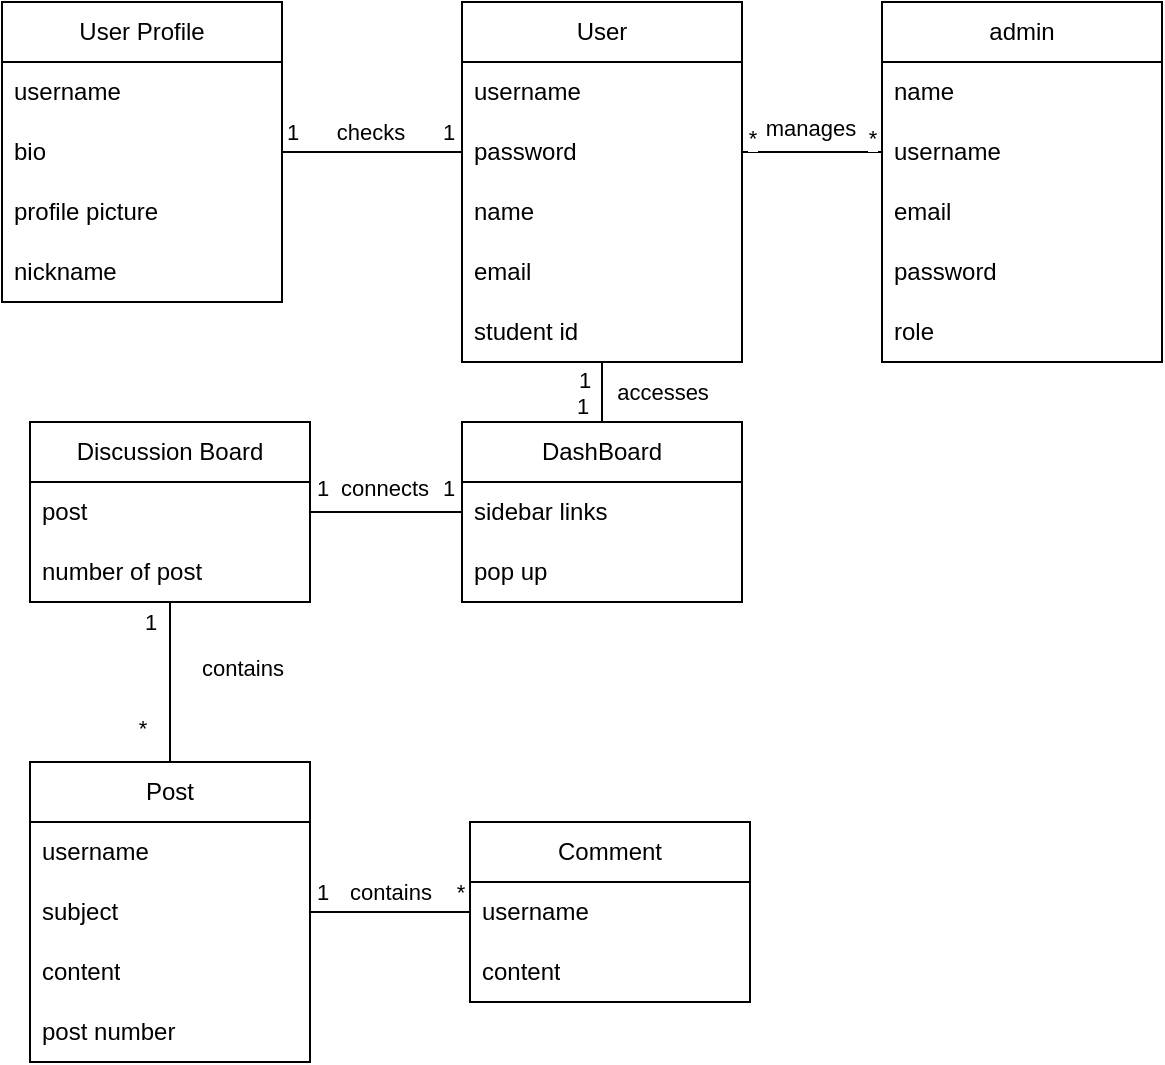 <mxfile version="24.7.6">
  <diagram name="Page-1" id="4V_d4M6ZX1H0y2R9pWgd">
    <mxGraphModel dx="1674" dy="893" grid="1" gridSize="10" guides="1" tooltips="1" connect="1" arrows="1" fold="1" page="1" pageScale="1" pageWidth="827" pageHeight="1169" math="0" shadow="0">
      <root>
        <mxCell id="0" />
        <mxCell id="1" parent="0" />
        <mxCell id="TwjBwFZyWJkmwNgo-fRX-47" style="edgeStyle=orthogonalEdgeStyle;shape=connector;rounded=0;orthogonalLoop=1;jettySize=auto;html=1;strokeColor=default;align=center;verticalAlign=middle;fontFamily=Helvetica;fontSize=11;fontColor=default;labelBackgroundColor=default;endArrow=none;endFill=0;" edge="1" parent="1" source="TwjBwFZyWJkmwNgo-fRX-1" target="TwjBwFZyWJkmwNgo-fRX-34">
          <mxGeometry relative="1" as="geometry" />
        </mxCell>
        <mxCell id="TwjBwFZyWJkmwNgo-fRX-1" value="User" style="swimlane;fontStyle=0;childLayout=stackLayout;horizontal=1;startSize=30;horizontalStack=0;resizeParent=1;resizeParentMax=0;resizeLast=0;collapsible=1;marginBottom=0;whiteSpace=wrap;html=1;" vertex="1" parent="1">
          <mxGeometry x="340" y="270" width="140" height="180" as="geometry" />
        </mxCell>
        <mxCell id="TwjBwFZyWJkmwNgo-fRX-2" value="username" style="text;strokeColor=none;fillColor=none;align=left;verticalAlign=middle;spacingLeft=4;spacingRight=4;overflow=hidden;points=[[0,0.5],[1,0.5]];portConstraint=eastwest;rotatable=0;whiteSpace=wrap;html=1;" vertex="1" parent="TwjBwFZyWJkmwNgo-fRX-1">
          <mxGeometry y="30" width="140" height="30" as="geometry" />
        </mxCell>
        <mxCell id="TwjBwFZyWJkmwNgo-fRX-3" value="password" style="text;strokeColor=none;fillColor=none;align=left;verticalAlign=middle;spacingLeft=4;spacingRight=4;overflow=hidden;points=[[0,0.5],[1,0.5]];portConstraint=eastwest;rotatable=0;whiteSpace=wrap;html=1;" vertex="1" parent="TwjBwFZyWJkmwNgo-fRX-1">
          <mxGeometry y="60" width="140" height="30" as="geometry" />
        </mxCell>
        <mxCell id="TwjBwFZyWJkmwNgo-fRX-8" value="name" style="text;strokeColor=none;fillColor=none;align=left;verticalAlign=middle;spacingLeft=4;spacingRight=4;overflow=hidden;points=[[0,0.5],[1,0.5]];portConstraint=eastwest;rotatable=0;whiteSpace=wrap;html=1;" vertex="1" parent="TwjBwFZyWJkmwNgo-fRX-1">
          <mxGeometry y="90" width="140" height="30" as="geometry" />
        </mxCell>
        <mxCell id="TwjBwFZyWJkmwNgo-fRX-9" value="email" style="text;strokeColor=none;fillColor=none;align=left;verticalAlign=middle;spacingLeft=4;spacingRight=4;overflow=hidden;points=[[0,0.5],[1,0.5]];portConstraint=eastwest;rotatable=0;whiteSpace=wrap;html=1;" vertex="1" parent="TwjBwFZyWJkmwNgo-fRX-1">
          <mxGeometry y="120" width="140" height="30" as="geometry" />
        </mxCell>
        <mxCell id="TwjBwFZyWJkmwNgo-fRX-54" value="student id" style="text;strokeColor=none;fillColor=none;align=left;verticalAlign=middle;spacingLeft=4;spacingRight=4;overflow=hidden;points=[[0,0.5],[1,0.5]];portConstraint=eastwest;rotatable=0;whiteSpace=wrap;html=1;" vertex="1" parent="TwjBwFZyWJkmwNgo-fRX-1">
          <mxGeometry y="150" width="140" height="30" as="geometry" />
        </mxCell>
        <mxCell id="TwjBwFZyWJkmwNgo-fRX-11" value="User Profile" style="swimlane;fontStyle=0;childLayout=stackLayout;horizontal=1;startSize=30;horizontalStack=0;resizeParent=1;resizeParentMax=0;resizeLast=0;collapsible=1;marginBottom=0;whiteSpace=wrap;html=1;" vertex="1" parent="1">
          <mxGeometry x="110" y="270" width="140" height="150" as="geometry" />
        </mxCell>
        <mxCell id="TwjBwFZyWJkmwNgo-fRX-12" value="username" style="text;strokeColor=none;fillColor=none;align=left;verticalAlign=middle;spacingLeft=4;spacingRight=4;overflow=hidden;points=[[0,0.5],[1,0.5]];portConstraint=eastwest;rotatable=0;whiteSpace=wrap;html=1;" vertex="1" parent="TwjBwFZyWJkmwNgo-fRX-11">
          <mxGeometry y="30" width="140" height="30" as="geometry" />
        </mxCell>
        <mxCell id="TwjBwFZyWJkmwNgo-fRX-13" value="bio" style="text;strokeColor=none;fillColor=none;align=left;verticalAlign=middle;spacingLeft=4;spacingRight=4;overflow=hidden;points=[[0,0.5],[1,0.5]];portConstraint=eastwest;rotatable=0;whiteSpace=wrap;html=1;" vertex="1" parent="TwjBwFZyWJkmwNgo-fRX-11">
          <mxGeometry y="60" width="140" height="30" as="geometry" />
        </mxCell>
        <mxCell id="TwjBwFZyWJkmwNgo-fRX-14" value="profile picture&amp;nbsp;" style="text;strokeColor=none;fillColor=none;align=left;verticalAlign=middle;spacingLeft=4;spacingRight=4;overflow=hidden;points=[[0,0.5],[1,0.5]];portConstraint=eastwest;rotatable=0;whiteSpace=wrap;html=1;" vertex="1" parent="TwjBwFZyWJkmwNgo-fRX-11">
          <mxGeometry y="90" width="140" height="30" as="geometry" />
        </mxCell>
        <mxCell id="TwjBwFZyWJkmwNgo-fRX-55" value="nickname" style="text;strokeColor=none;fillColor=none;align=left;verticalAlign=middle;spacingLeft=4;spacingRight=4;overflow=hidden;points=[[0,0.5],[1,0.5]];portConstraint=eastwest;rotatable=0;whiteSpace=wrap;html=1;" vertex="1" parent="TwjBwFZyWJkmwNgo-fRX-11">
          <mxGeometry y="120" width="140" height="30" as="geometry" />
        </mxCell>
        <mxCell id="TwjBwFZyWJkmwNgo-fRX-16" value="Discussion Board" style="swimlane;fontStyle=0;childLayout=stackLayout;horizontal=1;startSize=30;horizontalStack=0;resizeParent=1;resizeParentMax=0;resizeLast=0;collapsible=1;marginBottom=0;whiteSpace=wrap;html=1;" vertex="1" parent="1">
          <mxGeometry x="124" y="480" width="140" height="90" as="geometry" />
        </mxCell>
        <mxCell id="TwjBwFZyWJkmwNgo-fRX-17" value="post" style="text;strokeColor=none;fillColor=none;align=left;verticalAlign=middle;spacingLeft=4;spacingRight=4;overflow=hidden;points=[[0,0.5],[1,0.5]];portConstraint=eastwest;rotatable=0;whiteSpace=wrap;html=1;" vertex="1" parent="TwjBwFZyWJkmwNgo-fRX-16">
          <mxGeometry y="30" width="140" height="30" as="geometry" />
        </mxCell>
        <mxCell id="TwjBwFZyWJkmwNgo-fRX-32" value="number of post" style="text;strokeColor=none;fillColor=none;align=left;verticalAlign=middle;spacingLeft=4;spacingRight=4;overflow=hidden;points=[[0,0.5],[1,0.5]];portConstraint=eastwest;rotatable=0;whiteSpace=wrap;html=1;" vertex="1" parent="TwjBwFZyWJkmwNgo-fRX-16">
          <mxGeometry y="60" width="140" height="30" as="geometry" />
        </mxCell>
        <mxCell id="TwjBwFZyWJkmwNgo-fRX-21" value="Post" style="swimlane;fontStyle=0;childLayout=stackLayout;horizontal=1;startSize=30;horizontalStack=0;resizeParent=1;resizeParentMax=0;resizeLast=0;collapsible=1;marginBottom=0;whiteSpace=wrap;html=1;" vertex="1" parent="1">
          <mxGeometry x="124" y="650" width="140" height="150" as="geometry" />
        </mxCell>
        <mxCell id="TwjBwFZyWJkmwNgo-fRX-22" value="username" style="text;strokeColor=none;fillColor=none;align=left;verticalAlign=middle;spacingLeft=4;spacingRight=4;overflow=hidden;points=[[0,0.5],[1,0.5]];portConstraint=eastwest;rotatable=0;whiteSpace=wrap;html=1;" vertex="1" parent="TwjBwFZyWJkmwNgo-fRX-21">
          <mxGeometry y="30" width="140" height="30" as="geometry" />
        </mxCell>
        <mxCell id="TwjBwFZyWJkmwNgo-fRX-23" value="subject" style="text;strokeColor=none;fillColor=none;align=left;verticalAlign=middle;spacingLeft=4;spacingRight=4;overflow=hidden;points=[[0,0.5],[1,0.5]];portConstraint=eastwest;rotatable=0;whiteSpace=wrap;html=1;" vertex="1" parent="TwjBwFZyWJkmwNgo-fRX-21">
          <mxGeometry y="60" width="140" height="30" as="geometry" />
        </mxCell>
        <mxCell id="TwjBwFZyWJkmwNgo-fRX-24" value="content" style="text;strokeColor=none;fillColor=none;align=left;verticalAlign=middle;spacingLeft=4;spacingRight=4;overflow=hidden;points=[[0,0.5],[1,0.5]];portConstraint=eastwest;rotatable=0;whiteSpace=wrap;html=1;" vertex="1" parent="TwjBwFZyWJkmwNgo-fRX-21">
          <mxGeometry y="90" width="140" height="30" as="geometry" />
        </mxCell>
        <mxCell id="TwjBwFZyWJkmwNgo-fRX-25" value="post number" style="text;strokeColor=none;fillColor=none;align=left;verticalAlign=middle;spacingLeft=4;spacingRight=4;overflow=hidden;points=[[0,0.5],[1,0.5]];portConstraint=eastwest;rotatable=0;whiteSpace=wrap;html=1;" vertex="1" parent="TwjBwFZyWJkmwNgo-fRX-21">
          <mxGeometry y="120" width="140" height="30" as="geometry" />
        </mxCell>
        <mxCell id="TwjBwFZyWJkmwNgo-fRX-26" value="admin" style="swimlane;fontStyle=0;childLayout=stackLayout;horizontal=1;startSize=30;horizontalStack=0;resizeParent=1;resizeParentMax=0;resizeLast=0;collapsible=1;marginBottom=0;whiteSpace=wrap;html=1;" vertex="1" parent="1">
          <mxGeometry x="550" y="270" width="140" height="180" as="geometry" />
        </mxCell>
        <mxCell id="TwjBwFZyWJkmwNgo-fRX-27" value="name" style="text;strokeColor=none;fillColor=none;align=left;verticalAlign=middle;spacingLeft=4;spacingRight=4;overflow=hidden;points=[[0,0.5],[1,0.5]];portConstraint=eastwest;rotatable=0;whiteSpace=wrap;html=1;" vertex="1" parent="TwjBwFZyWJkmwNgo-fRX-26">
          <mxGeometry y="30" width="140" height="30" as="geometry" />
        </mxCell>
        <mxCell id="TwjBwFZyWJkmwNgo-fRX-28" value="username" style="text;strokeColor=none;fillColor=none;align=left;verticalAlign=middle;spacingLeft=4;spacingRight=4;overflow=hidden;points=[[0,0.5],[1,0.5]];portConstraint=eastwest;rotatable=0;whiteSpace=wrap;html=1;" vertex="1" parent="TwjBwFZyWJkmwNgo-fRX-26">
          <mxGeometry y="60" width="140" height="30" as="geometry" />
        </mxCell>
        <mxCell id="TwjBwFZyWJkmwNgo-fRX-29" value="email" style="text;strokeColor=none;fillColor=none;align=left;verticalAlign=middle;spacingLeft=4;spacingRight=4;overflow=hidden;points=[[0,0.5],[1,0.5]];portConstraint=eastwest;rotatable=0;whiteSpace=wrap;html=1;" vertex="1" parent="TwjBwFZyWJkmwNgo-fRX-26">
          <mxGeometry y="90" width="140" height="30" as="geometry" />
        </mxCell>
        <mxCell id="TwjBwFZyWJkmwNgo-fRX-30" value="password" style="text;strokeColor=none;fillColor=none;align=left;verticalAlign=middle;spacingLeft=4;spacingRight=4;overflow=hidden;points=[[0,0.5],[1,0.5]];portConstraint=eastwest;rotatable=0;whiteSpace=wrap;html=1;" vertex="1" parent="TwjBwFZyWJkmwNgo-fRX-26">
          <mxGeometry y="120" width="140" height="30" as="geometry" />
        </mxCell>
        <mxCell id="TwjBwFZyWJkmwNgo-fRX-33" value="role" style="text;strokeColor=none;fillColor=none;align=left;verticalAlign=middle;spacingLeft=4;spacingRight=4;overflow=hidden;points=[[0,0.5],[1,0.5]];portConstraint=eastwest;rotatable=0;whiteSpace=wrap;html=1;" vertex="1" parent="TwjBwFZyWJkmwNgo-fRX-26">
          <mxGeometry y="150" width="140" height="30" as="geometry" />
        </mxCell>
        <mxCell id="TwjBwFZyWJkmwNgo-fRX-34" value="DashBoard" style="swimlane;fontStyle=0;childLayout=stackLayout;horizontal=1;startSize=30;horizontalStack=0;resizeParent=1;resizeParentMax=0;resizeLast=0;collapsible=1;marginBottom=0;whiteSpace=wrap;html=1;" vertex="1" parent="1">
          <mxGeometry x="340" y="480" width="140" height="90" as="geometry" />
        </mxCell>
        <mxCell id="TwjBwFZyWJkmwNgo-fRX-35" value="sidebar links" style="text;strokeColor=none;fillColor=none;align=left;verticalAlign=middle;spacingLeft=4;spacingRight=4;overflow=hidden;points=[[0,0.5],[1,0.5]];portConstraint=eastwest;rotatable=0;whiteSpace=wrap;html=1;" vertex="1" parent="TwjBwFZyWJkmwNgo-fRX-34">
          <mxGeometry y="30" width="140" height="30" as="geometry" />
        </mxCell>
        <mxCell id="TwjBwFZyWJkmwNgo-fRX-36" value="pop up" style="text;strokeColor=none;fillColor=none;align=left;verticalAlign=middle;spacingLeft=4;spacingRight=4;overflow=hidden;points=[[0,0.5],[1,0.5]];portConstraint=eastwest;rotatable=0;whiteSpace=wrap;html=1;" vertex="1" parent="TwjBwFZyWJkmwNgo-fRX-34">
          <mxGeometry y="60" width="140" height="30" as="geometry" />
        </mxCell>
        <mxCell id="TwjBwFZyWJkmwNgo-fRX-40" style="edgeStyle=orthogonalEdgeStyle;rounded=0;orthogonalLoop=1;jettySize=auto;html=1;exitX=1;exitY=0.5;exitDx=0;exitDy=0;entryX=0;entryY=0.5;entryDx=0;entryDy=0;endArrow=none;endFill=0;" edge="1" parent="1" source="TwjBwFZyWJkmwNgo-fRX-13" target="TwjBwFZyWJkmwNgo-fRX-3">
          <mxGeometry relative="1" as="geometry" />
        </mxCell>
        <mxCell id="TwjBwFZyWJkmwNgo-fRX-43" style="edgeStyle=orthogonalEdgeStyle;rounded=0;orthogonalLoop=1;jettySize=auto;html=1;endArrow=none;endFill=0;" edge="1" parent="1" source="TwjBwFZyWJkmwNgo-fRX-21" target="TwjBwFZyWJkmwNgo-fRX-16">
          <mxGeometry relative="1" as="geometry" />
        </mxCell>
        <mxCell id="TwjBwFZyWJkmwNgo-fRX-45" style="edgeStyle=orthogonalEdgeStyle;shape=connector;rounded=0;orthogonalLoop=1;jettySize=auto;html=1;exitX=1;exitY=0.5;exitDx=0;exitDy=0;entryX=0;entryY=0.5;entryDx=0;entryDy=0;strokeColor=default;align=center;verticalAlign=middle;fontFamily=Helvetica;fontSize=11;fontColor=default;labelBackgroundColor=default;endArrow=none;endFill=0;" edge="1" parent="1" source="TwjBwFZyWJkmwNgo-fRX-3" target="TwjBwFZyWJkmwNgo-fRX-28">
          <mxGeometry relative="1" as="geometry" />
        </mxCell>
        <mxCell id="TwjBwFZyWJkmwNgo-fRX-53" style="edgeStyle=orthogonalEdgeStyle;shape=connector;rounded=0;orthogonalLoop=1;jettySize=auto;html=1;entryX=1;entryY=0.5;entryDx=0;entryDy=0;strokeColor=default;align=center;verticalAlign=middle;fontFamily=Helvetica;fontSize=11;fontColor=default;labelBackgroundColor=default;endArrow=none;endFill=0;" edge="1" parent="1" source="TwjBwFZyWJkmwNgo-fRX-35" target="TwjBwFZyWJkmwNgo-fRX-17">
          <mxGeometry relative="1" as="geometry" />
        </mxCell>
        <mxCell id="TwjBwFZyWJkmwNgo-fRX-59" value="Comment" style="swimlane;fontStyle=0;childLayout=stackLayout;horizontal=1;startSize=30;horizontalStack=0;resizeParent=1;resizeParentMax=0;resizeLast=0;collapsible=1;marginBottom=0;whiteSpace=wrap;html=1;" vertex="1" parent="1">
          <mxGeometry x="344" y="680" width="140" height="90" as="geometry" />
        </mxCell>
        <mxCell id="TwjBwFZyWJkmwNgo-fRX-60" value="username" style="text;strokeColor=none;fillColor=none;align=left;verticalAlign=middle;spacingLeft=4;spacingRight=4;overflow=hidden;points=[[0,0.5],[1,0.5]];portConstraint=eastwest;rotatable=0;whiteSpace=wrap;html=1;" vertex="1" parent="TwjBwFZyWJkmwNgo-fRX-59">
          <mxGeometry y="30" width="140" height="30" as="geometry" />
        </mxCell>
        <mxCell id="TwjBwFZyWJkmwNgo-fRX-62" value="content" style="text;strokeColor=none;fillColor=none;align=left;verticalAlign=middle;spacingLeft=4;spacingRight=4;overflow=hidden;points=[[0,0.5],[1,0.5]];portConstraint=eastwest;rotatable=0;whiteSpace=wrap;html=1;" vertex="1" parent="TwjBwFZyWJkmwNgo-fRX-59">
          <mxGeometry y="60" width="140" height="30" as="geometry" />
        </mxCell>
        <mxCell id="TwjBwFZyWJkmwNgo-fRX-64" style="edgeStyle=orthogonalEdgeStyle;shape=connector;rounded=0;orthogonalLoop=1;jettySize=auto;html=1;strokeColor=default;align=center;verticalAlign=middle;fontFamily=Helvetica;fontSize=11;fontColor=default;labelBackgroundColor=default;endArrow=none;endFill=0;" edge="1" parent="1" source="TwjBwFZyWJkmwNgo-fRX-23" target="TwjBwFZyWJkmwNgo-fRX-60">
          <mxGeometry relative="1" as="geometry" />
        </mxCell>
        <mxCell id="TwjBwFZyWJkmwNgo-fRX-65" value="checks" style="text;html=1;align=center;verticalAlign=middle;resizable=0;points=[];autosize=1;strokeColor=none;fillColor=none;fontFamily=Helvetica;fontSize=11;fontColor=default;labelBackgroundColor=default;" vertex="1" parent="1">
          <mxGeometry x="264" y="320" width="60" height="30" as="geometry" />
        </mxCell>
        <mxCell id="TwjBwFZyWJkmwNgo-fRX-66" value="manages" style="text;html=1;align=center;verticalAlign=middle;resizable=0;points=[];autosize=1;strokeColor=none;fillColor=none;fontFamily=Helvetica;fontSize=11;fontColor=default;labelBackgroundColor=default;" vertex="1" parent="1">
          <mxGeometry x="479" y="318" width="70" height="30" as="geometry" />
        </mxCell>
        <mxCell id="TwjBwFZyWJkmwNgo-fRX-67" value="accesses" style="text;html=1;align=center;verticalAlign=middle;resizable=0;points=[];autosize=1;strokeColor=none;fillColor=none;fontFamily=Helvetica;fontSize=11;fontColor=default;labelBackgroundColor=default;" vertex="1" parent="1">
          <mxGeometry x="405" y="450" width="70" height="30" as="geometry" />
        </mxCell>
        <mxCell id="TwjBwFZyWJkmwNgo-fRX-68" value="connects" style="text;html=1;align=center;verticalAlign=middle;resizable=0;points=[];autosize=1;strokeColor=none;fillColor=none;fontFamily=Helvetica;fontSize=11;fontColor=default;labelBackgroundColor=default;" vertex="1" parent="1">
          <mxGeometry x="266" y="498" width="70" height="30" as="geometry" />
        </mxCell>
        <mxCell id="TwjBwFZyWJkmwNgo-fRX-69" value="contains" style="text;html=1;align=center;verticalAlign=middle;resizable=0;points=[];autosize=1;strokeColor=none;fillColor=none;fontFamily=Helvetica;fontSize=11;fontColor=default;labelBackgroundColor=default;" vertex="1" parent="1">
          <mxGeometry x="200" y="588" width="60" height="30" as="geometry" />
        </mxCell>
        <mxCell id="TwjBwFZyWJkmwNgo-fRX-70" value="contains" style="text;html=1;align=center;verticalAlign=middle;resizable=0;points=[];autosize=1;strokeColor=none;fillColor=none;fontFamily=Helvetica;fontSize=11;fontColor=default;labelBackgroundColor=default;" vertex="1" parent="1">
          <mxGeometry x="274" y="700" width="60" height="30" as="geometry" />
        </mxCell>
        <mxCell id="TwjBwFZyWJkmwNgo-fRX-72" value="1" style="text;html=1;align=center;verticalAlign=middle;resizable=0;points=[];autosize=1;strokeColor=none;fillColor=none;fontFamily=Helvetica;fontSize=11;fontColor=default;labelBackgroundColor=default;" vertex="1" parent="1">
          <mxGeometry x="255" y="700" width="30" height="30" as="geometry" />
        </mxCell>
        <mxCell id="TwjBwFZyWJkmwNgo-fRX-73" value="*" style="text;html=1;align=center;verticalAlign=middle;resizable=0;points=[];autosize=1;strokeColor=none;fillColor=none;fontFamily=Helvetica;fontSize=11;fontColor=default;labelBackgroundColor=default;" vertex="1" parent="1">
          <mxGeometry x="324" y="700" width="30" height="30" as="geometry" />
        </mxCell>
        <mxCell id="TwjBwFZyWJkmwNgo-fRX-74" value="1" style="text;html=1;align=center;verticalAlign=middle;resizable=0;points=[];autosize=1;strokeColor=none;fillColor=none;fontFamily=Helvetica;fontSize=11;fontColor=default;labelBackgroundColor=default;" vertex="1" parent="1">
          <mxGeometry x="169" y="565" width="30" height="30" as="geometry" />
        </mxCell>
        <mxCell id="TwjBwFZyWJkmwNgo-fRX-75" value="*" style="text;html=1;align=center;verticalAlign=middle;resizable=0;points=[];autosize=1;strokeColor=none;fillColor=none;fontFamily=Helvetica;fontSize=11;fontColor=default;labelBackgroundColor=default;" vertex="1" parent="1">
          <mxGeometry x="165" y="618" width="30" height="30" as="geometry" />
        </mxCell>
        <mxCell id="TwjBwFZyWJkmwNgo-fRX-76" value="1" style="text;html=1;align=center;verticalAlign=middle;resizable=0;points=[];autosize=1;strokeColor=none;fillColor=none;fontFamily=Helvetica;fontSize=11;fontColor=default;labelBackgroundColor=default;" vertex="1" parent="1">
          <mxGeometry x="255" y="498" width="30" height="30" as="geometry" />
        </mxCell>
        <mxCell id="TwjBwFZyWJkmwNgo-fRX-77" value="1" style="text;html=1;align=center;verticalAlign=middle;resizable=0;points=[];autosize=1;strokeColor=none;fillColor=none;fontFamily=Helvetica;fontSize=11;fontColor=default;labelBackgroundColor=default;" vertex="1" parent="1">
          <mxGeometry x="318" y="498" width="30" height="30" as="geometry" />
        </mxCell>
        <mxCell id="TwjBwFZyWJkmwNgo-fRX-78" value="1" style="text;html=1;align=center;verticalAlign=middle;resizable=0;points=[];autosize=1;strokeColor=none;fillColor=none;fontFamily=Helvetica;fontSize=11;fontColor=default;labelBackgroundColor=default;" vertex="1" parent="1">
          <mxGeometry x="240" y="320" width="30" height="30" as="geometry" />
        </mxCell>
        <mxCell id="TwjBwFZyWJkmwNgo-fRX-79" value="1" style="text;html=1;align=center;verticalAlign=middle;resizable=0;points=[];autosize=1;strokeColor=none;fillColor=none;fontFamily=Helvetica;fontSize=11;fontColor=default;labelBackgroundColor=default;" vertex="1" parent="1">
          <mxGeometry x="318" y="320" width="30" height="30" as="geometry" />
        </mxCell>
        <mxCell id="TwjBwFZyWJkmwNgo-fRX-80" value="*" style="text;html=1;align=center;verticalAlign=middle;resizable=0;points=[];autosize=1;strokeColor=none;fillColor=none;fontFamily=Helvetica;fontSize=11;fontColor=default;labelBackgroundColor=default;" vertex="1" parent="1">
          <mxGeometry x="530" y="323" width="30" height="30" as="geometry" />
        </mxCell>
        <mxCell id="TwjBwFZyWJkmwNgo-fRX-81" value="*" style="text;html=1;align=center;verticalAlign=middle;resizable=0;points=[];autosize=1;strokeColor=none;fillColor=none;fontFamily=Helvetica;fontSize=11;fontColor=default;labelBackgroundColor=default;" vertex="1" parent="1">
          <mxGeometry x="470" y="323" width="30" height="30" as="geometry" />
        </mxCell>
        <mxCell id="TwjBwFZyWJkmwNgo-fRX-82" value="1" style="text;html=1;align=center;verticalAlign=middle;resizable=0;points=[];autosize=1;strokeColor=none;fillColor=none;fontFamily=Helvetica;fontSize=11;fontColor=default;labelBackgroundColor=default;" vertex="1" parent="1">
          <mxGeometry x="385" y="457" width="30" height="30" as="geometry" />
        </mxCell>
        <mxCell id="TwjBwFZyWJkmwNgo-fRX-83" value="1" style="text;html=1;align=center;verticalAlign=middle;resizable=0;points=[];autosize=1;strokeColor=none;fillColor=none;fontFamily=Helvetica;fontSize=11;fontColor=default;labelBackgroundColor=default;" vertex="1" parent="1">
          <mxGeometry x="386" y="444" width="30" height="30" as="geometry" />
        </mxCell>
      </root>
    </mxGraphModel>
  </diagram>
</mxfile>
